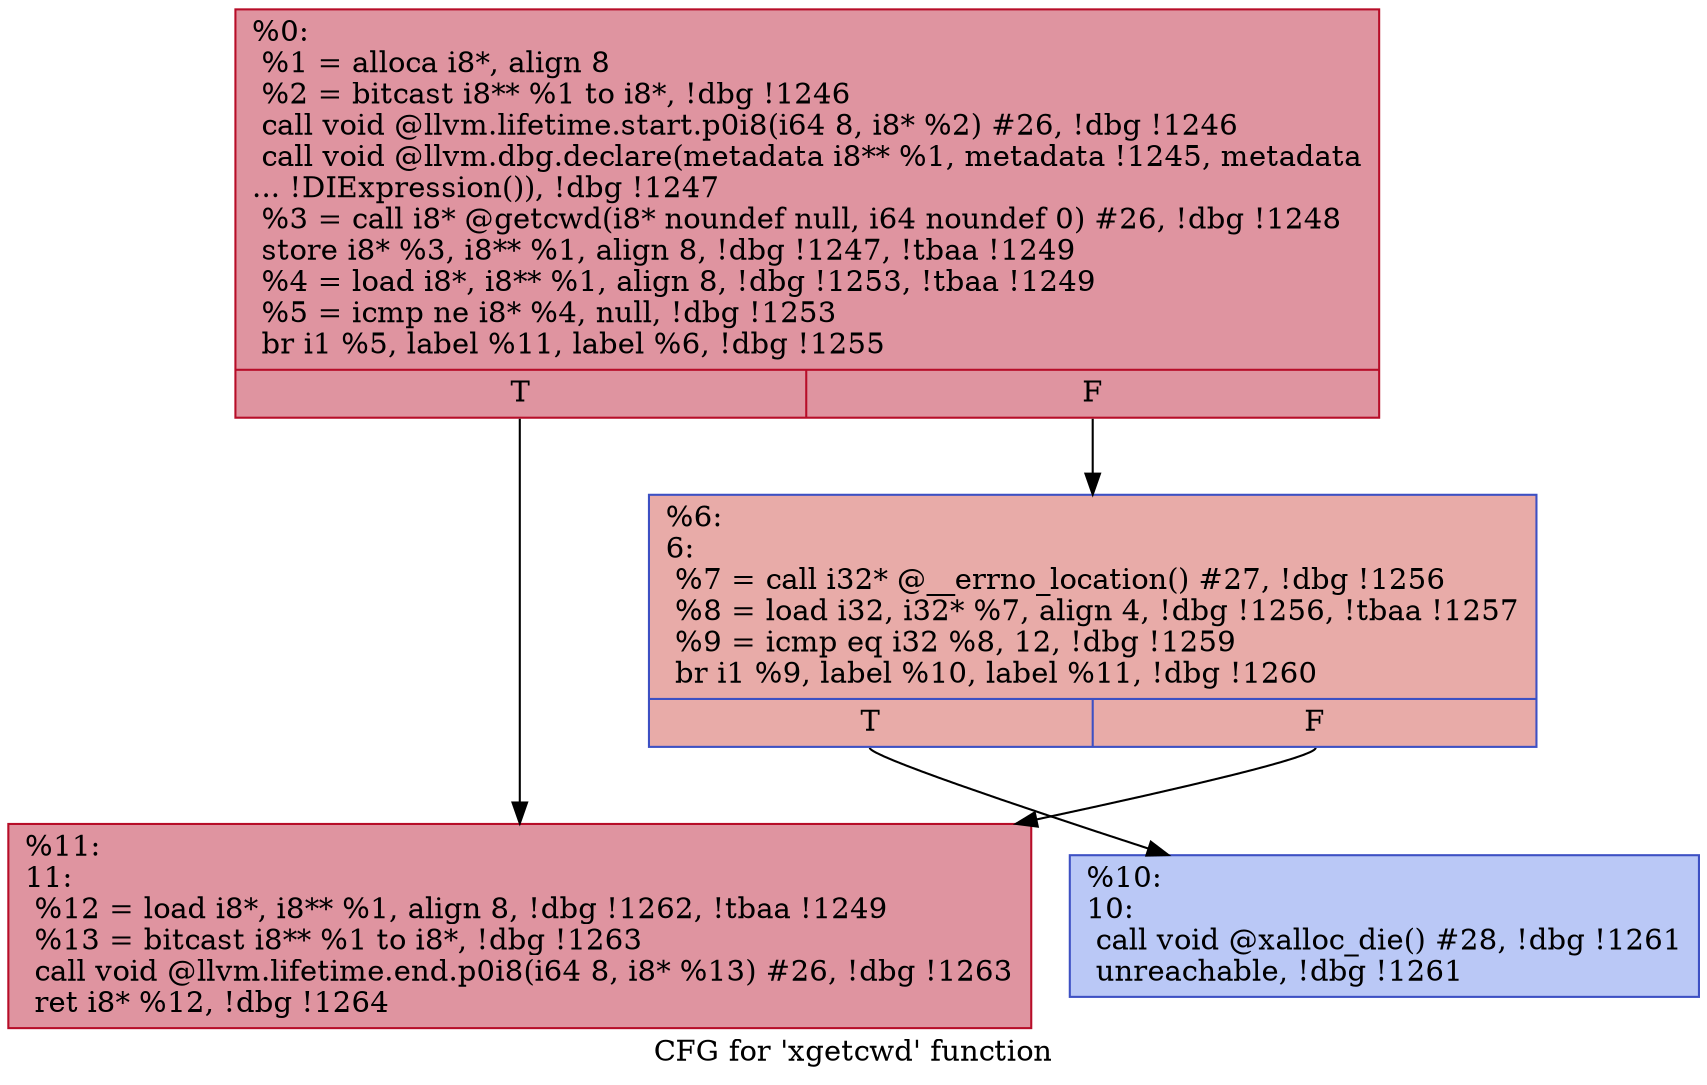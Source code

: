 digraph "CFG for 'xgetcwd' function" {
	label="CFG for 'xgetcwd' function";

	Node0x13d4180 [shape=record,color="#b70d28ff", style=filled, fillcolor="#b70d2870",label="{%0:\l  %1 = alloca i8*, align 8\l  %2 = bitcast i8** %1 to i8*, !dbg !1246\l  call void @llvm.lifetime.start.p0i8(i64 8, i8* %2) #26, !dbg !1246\l  call void @llvm.dbg.declare(metadata i8** %1, metadata !1245, metadata\l... !DIExpression()), !dbg !1247\l  %3 = call i8* @getcwd(i8* noundef null, i64 noundef 0) #26, !dbg !1248\l  store i8* %3, i8** %1, align 8, !dbg !1247, !tbaa !1249\l  %4 = load i8*, i8** %1, align 8, !dbg !1253, !tbaa !1249\l  %5 = icmp ne i8* %4, null, !dbg !1253\l  br i1 %5, label %11, label %6, !dbg !1255\l|{<s0>T|<s1>F}}"];
	Node0x13d4180:s0 -> Node0x13d4270;
	Node0x13d4180:s1 -> Node0x13d41d0;
	Node0x13d41d0 [shape=record,color="#3d50c3ff", style=filled, fillcolor="#cc403a70",label="{%6:\l6:                                                \l  %7 = call i32* @__errno_location() #27, !dbg !1256\l  %8 = load i32, i32* %7, align 4, !dbg !1256, !tbaa !1257\l  %9 = icmp eq i32 %8, 12, !dbg !1259\l  br i1 %9, label %10, label %11, !dbg !1260\l|{<s0>T|<s1>F}}"];
	Node0x13d41d0:s0 -> Node0x13d4220;
	Node0x13d41d0:s1 -> Node0x13d4270;
	Node0x13d4220 [shape=record,color="#3d50c3ff", style=filled, fillcolor="#6282ea70",label="{%10:\l10:                                               \l  call void @xalloc_die() #28, !dbg !1261\l  unreachable, !dbg !1261\l}"];
	Node0x13d4270 [shape=record,color="#b70d28ff", style=filled, fillcolor="#b70d2870",label="{%11:\l11:                                               \l  %12 = load i8*, i8** %1, align 8, !dbg !1262, !tbaa !1249\l  %13 = bitcast i8** %1 to i8*, !dbg !1263\l  call void @llvm.lifetime.end.p0i8(i64 8, i8* %13) #26, !dbg !1263\l  ret i8* %12, !dbg !1264\l}"];
}
